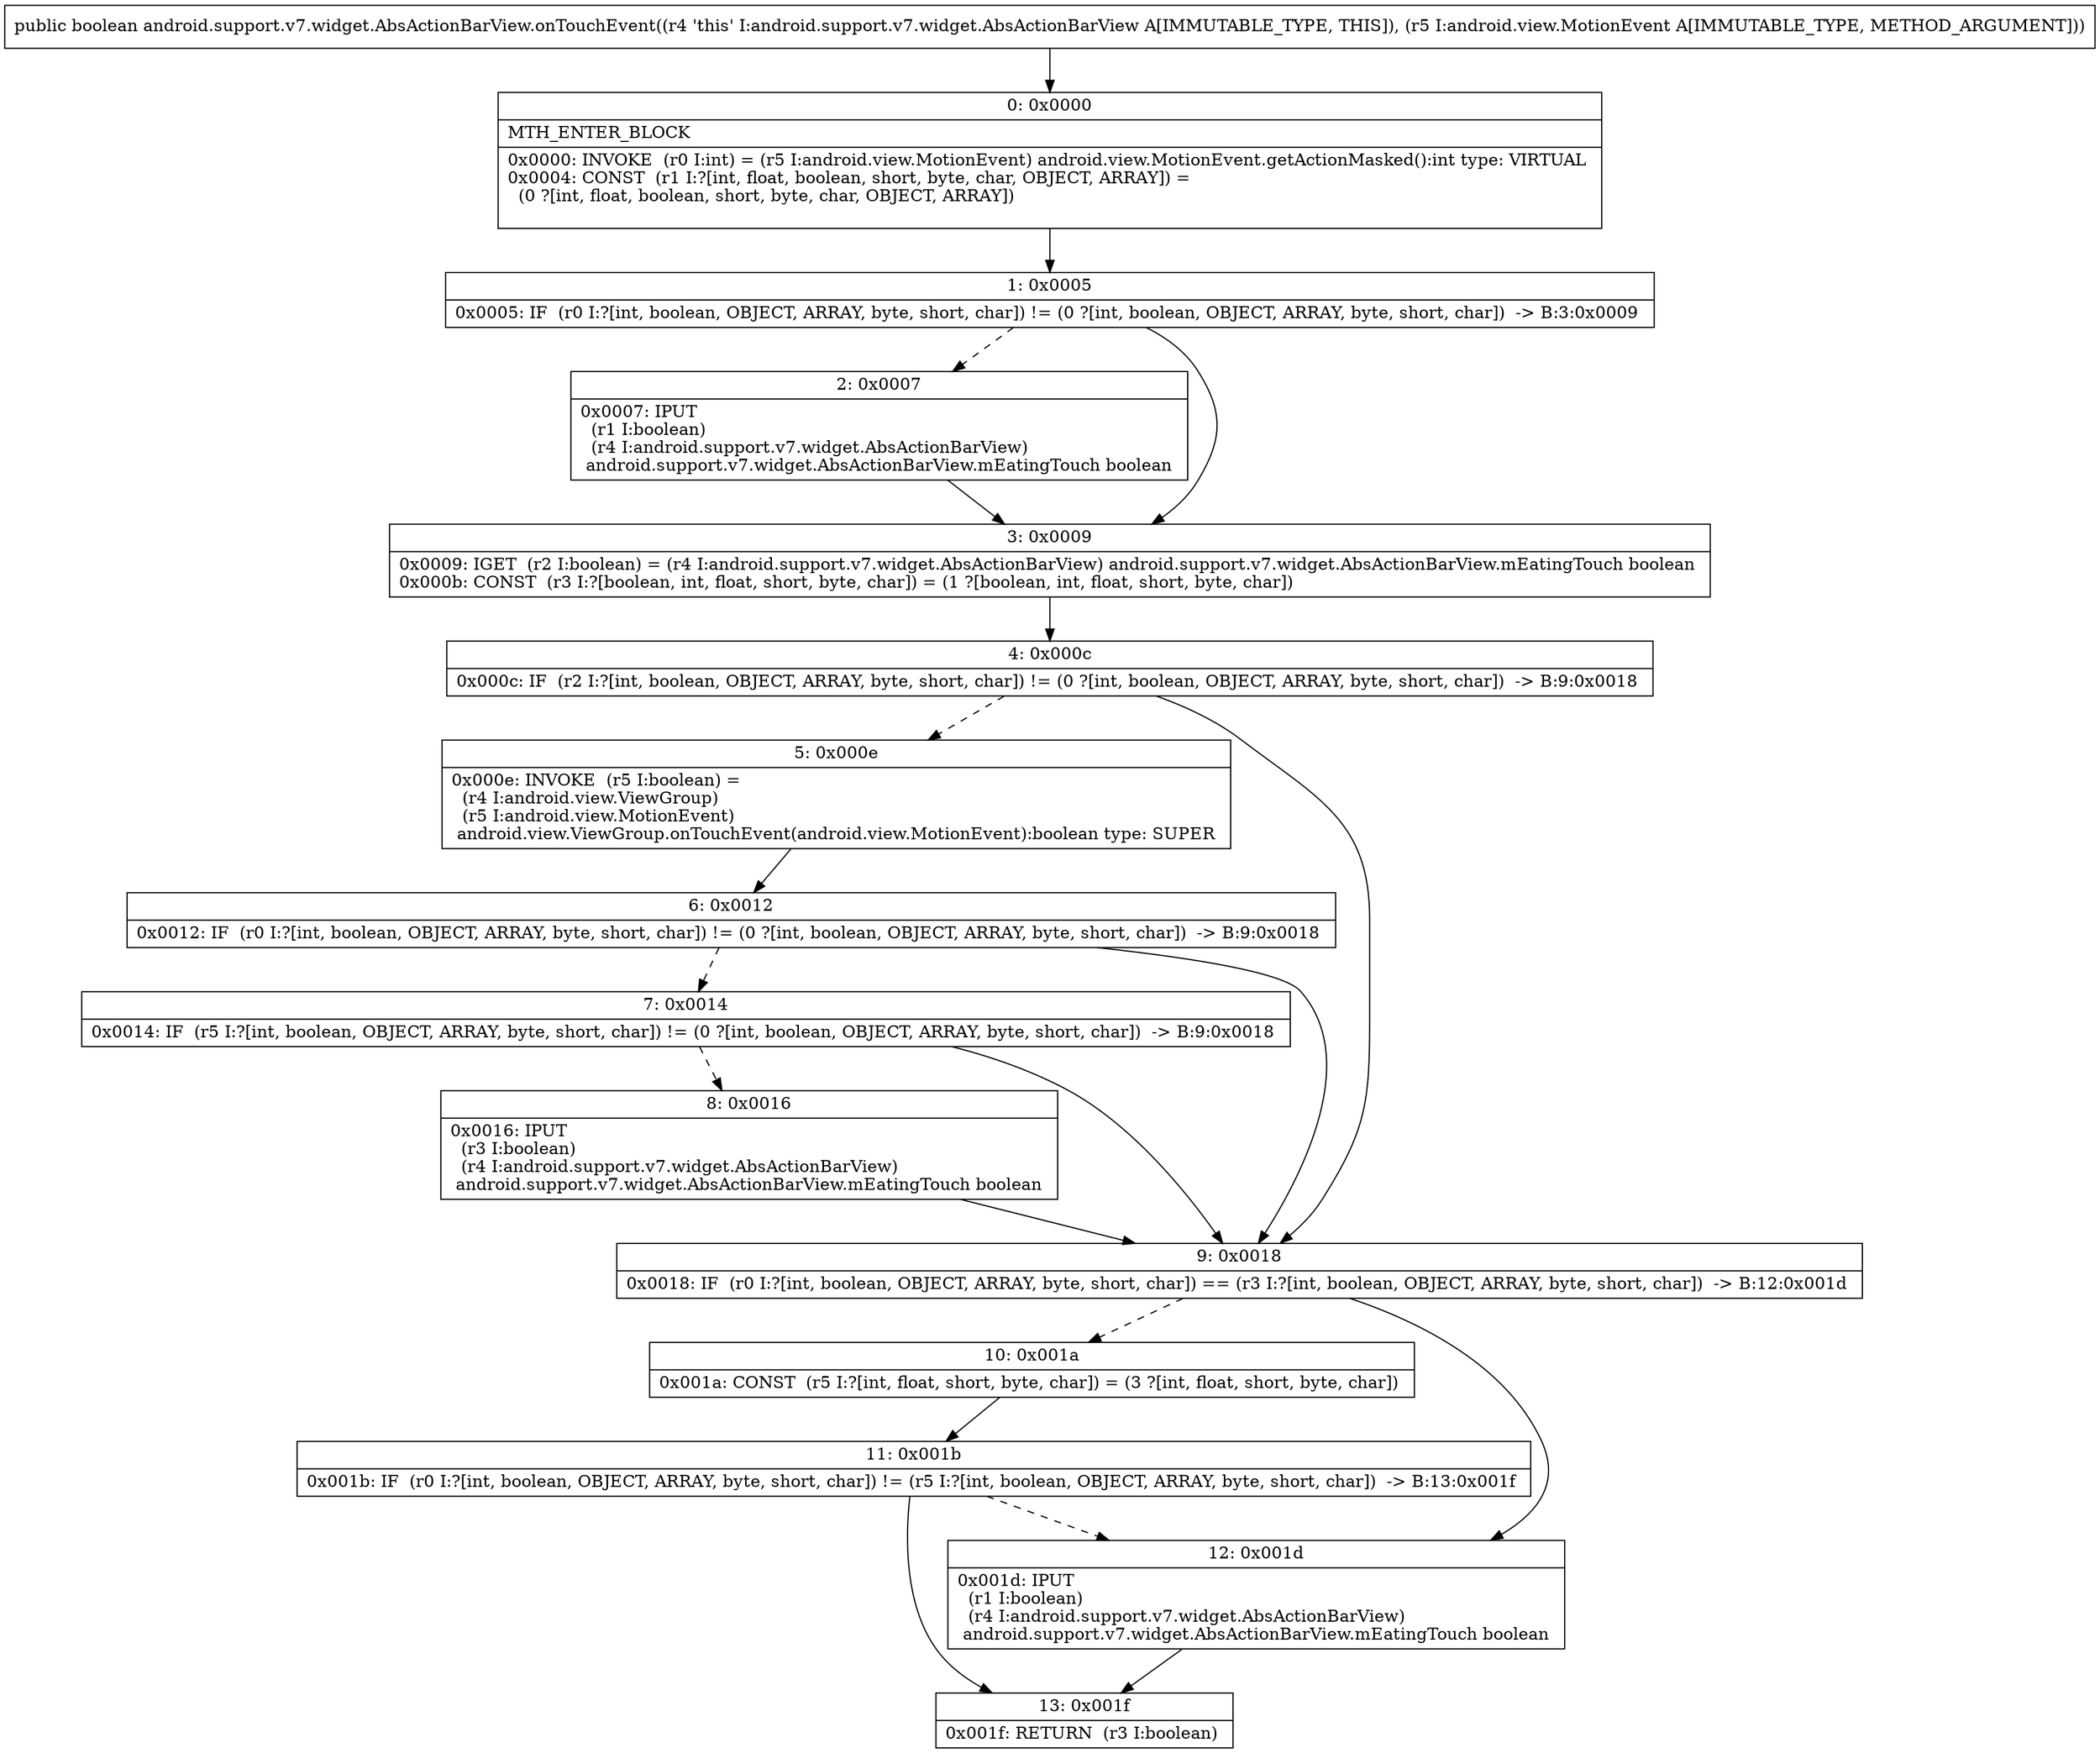 digraph "CFG forandroid.support.v7.widget.AbsActionBarView.onTouchEvent(Landroid\/view\/MotionEvent;)Z" {
Node_0 [shape=record,label="{0\:\ 0x0000|MTH_ENTER_BLOCK\l|0x0000: INVOKE  (r0 I:int) = (r5 I:android.view.MotionEvent) android.view.MotionEvent.getActionMasked():int type: VIRTUAL \l0x0004: CONST  (r1 I:?[int, float, boolean, short, byte, char, OBJECT, ARRAY]) = \l  (0 ?[int, float, boolean, short, byte, char, OBJECT, ARRAY])\l \l}"];
Node_1 [shape=record,label="{1\:\ 0x0005|0x0005: IF  (r0 I:?[int, boolean, OBJECT, ARRAY, byte, short, char]) != (0 ?[int, boolean, OBJECT, ARRAY, byte, short, char])  \-\> B:3:0x0009 \l}"];
Node_2 [shape=record,label="{2\:\ 0x0007|0x0007: IPUT  \l  (r1 I:boolean)\l  (r4 I:android.support.v7.widget.AbsActionBarView)\l android.support.v7.widget.AbsActionBarView.mEatingTouch boolean \l}"];
Node_3 [shape=record,label="{3\:\ 0x0009|0x0009: IGET  (r2 I:boolean) = (r4 I:android.support.v7.widget.AbsActionBarView) android.support.v7.widget.AbsActionBarView.mEatingTouch boolean \l0x000b: CONST  (r3 I:?[boolean, int, float, short, byte, char]) = (1 ?[boolean, int, float, short, byte, char]) \l}"];
Node_4 [shape=record,label="{4\:\ 0x000c|0x000c: IF  (r2 I:?[int, boolean, OBJECT, ARRAY, byte, short, char]) != (0 ?[int, boolean, OBJECT, ARRAY, byte, short, char])  \-\> B:9:0x0018 \l}"];
Node_5 [shape=record,label="{5\:\ 0x000e|0x000e: INVOKE  (r5 I:boolean) = \l  (r4 I:android.view.ViewGroup)\l  (r5 I:android.view.MotionEvent)\l android.view.ViewGroup.onTouchEvent(android.view.MotionEvent):boolean type: SUPER \l}"];
Node_6 [shape=record,label="{6\:\ 0x0012|0x0012: IF  (r0 I:?[int, boolean, OBJECT, ARRAY, byte, short, char]) != (0 ?[int, boolean, OBJECT, ARRAY, byte, short, char])  \-\> B:9:0x0018 \l}"];
Node_7 [shape=record,label="{7\:\ 0x0014|0x0014: IF  (r5 I:?[int, boolean, OBJECT, ARRAY, byte, short, char]) != (0 ?[int, boolean, OBJECT, ARRAY, byte, short, char])  \-\> B:9:0x0018 \l}"];
Node_8 [shape=record,label="{8\:\ 0x0016|0x0016: IPUT  \l  (r3 I:boolean)\l  (r4 I:android.support.v7.widget.AbsActionBarView)\l android.support.v7.widget.AbsActionBarView.mEatingTouch boolean \l}"];
Node_9 [shape=record,label="{9\:\ 0x0018|0x0018: IF  (r0 I:?[int, boolean, OBJECT, ARRAY, byte, short, char]) == (r3 I:?[int, boolean, OBJECT, ARRAY, byte, short, char])  \-\> B:12:0x001d \l}"];
Node_10 [shape=record,label="{10\:\ 0x001a|0x001a: CONST  (r5 I:?[int, float, short, byte, char]) = (3 ?[int, float, short, byte, char]) \l}"];
Node_11 [shape=record,label="{11\:\ 0x001b|0x001b: IF  (r0 I:?[int, boolean, OBJECT, ARRAY, byte, short, char]) != (r5 I:?[int, boolean, OBJECT, ARRAY, byte, short, char])  \-\> B:13:0x001f \l}"];
Node_12 [shape=record,label="{12\:\ 0x001d|0x001d: IPUT  \l  (r1 I:boolean)\l  (r4 I:android.support.v7.widget.AbsActionBarView)\l android.support.v7.widget.AbsActionBarView.mEatingTouch boolean \l}"];
Node_13 [shape=record,label="{13\:\ 0x001f|0x001f: RETURN  (r3 I:boolean) \l}"];
MethodNode[shape=record,label="{public boolean android.support.v7.widget.AbsActionBarView.onTouchEvent((r4 'this' I:android.support.v7.widget.AbsActionBarView A[IMMUTABLE_TYPE, THIS]), (r5 I:android.view.MotionEvent A[IMMUTABLE_TYPE, METHOD_ARGUMENT])) }"];
MethodNode -> Node_0;
Node_0 -> Node_1;
Node_1 -> Node_2[style=dashed];
Node_1 -> Node_3;
Node_2 -> Node_3;
Node_3 -> Node_4;
Node_4 -> Node_5[style=dashed];
Node_4 -> Node_9;
Node_5 -> Node_6;
Node_6 -> Node_7[style=dashed];
Node_6 -> Node_9;
Node_7 -> Node_8[style=dashed];
Node_7 -> Node_9;
Node_8 -> Node_9;
Node_9 -> Node_10[style=dashed];
Node_9 -> Node_12;
Node_10 -> Node_11;
Node_11 -> Node_12[style=dashed];
Node_11 -> Node_13;
Node_12 -> Node_13;
}

